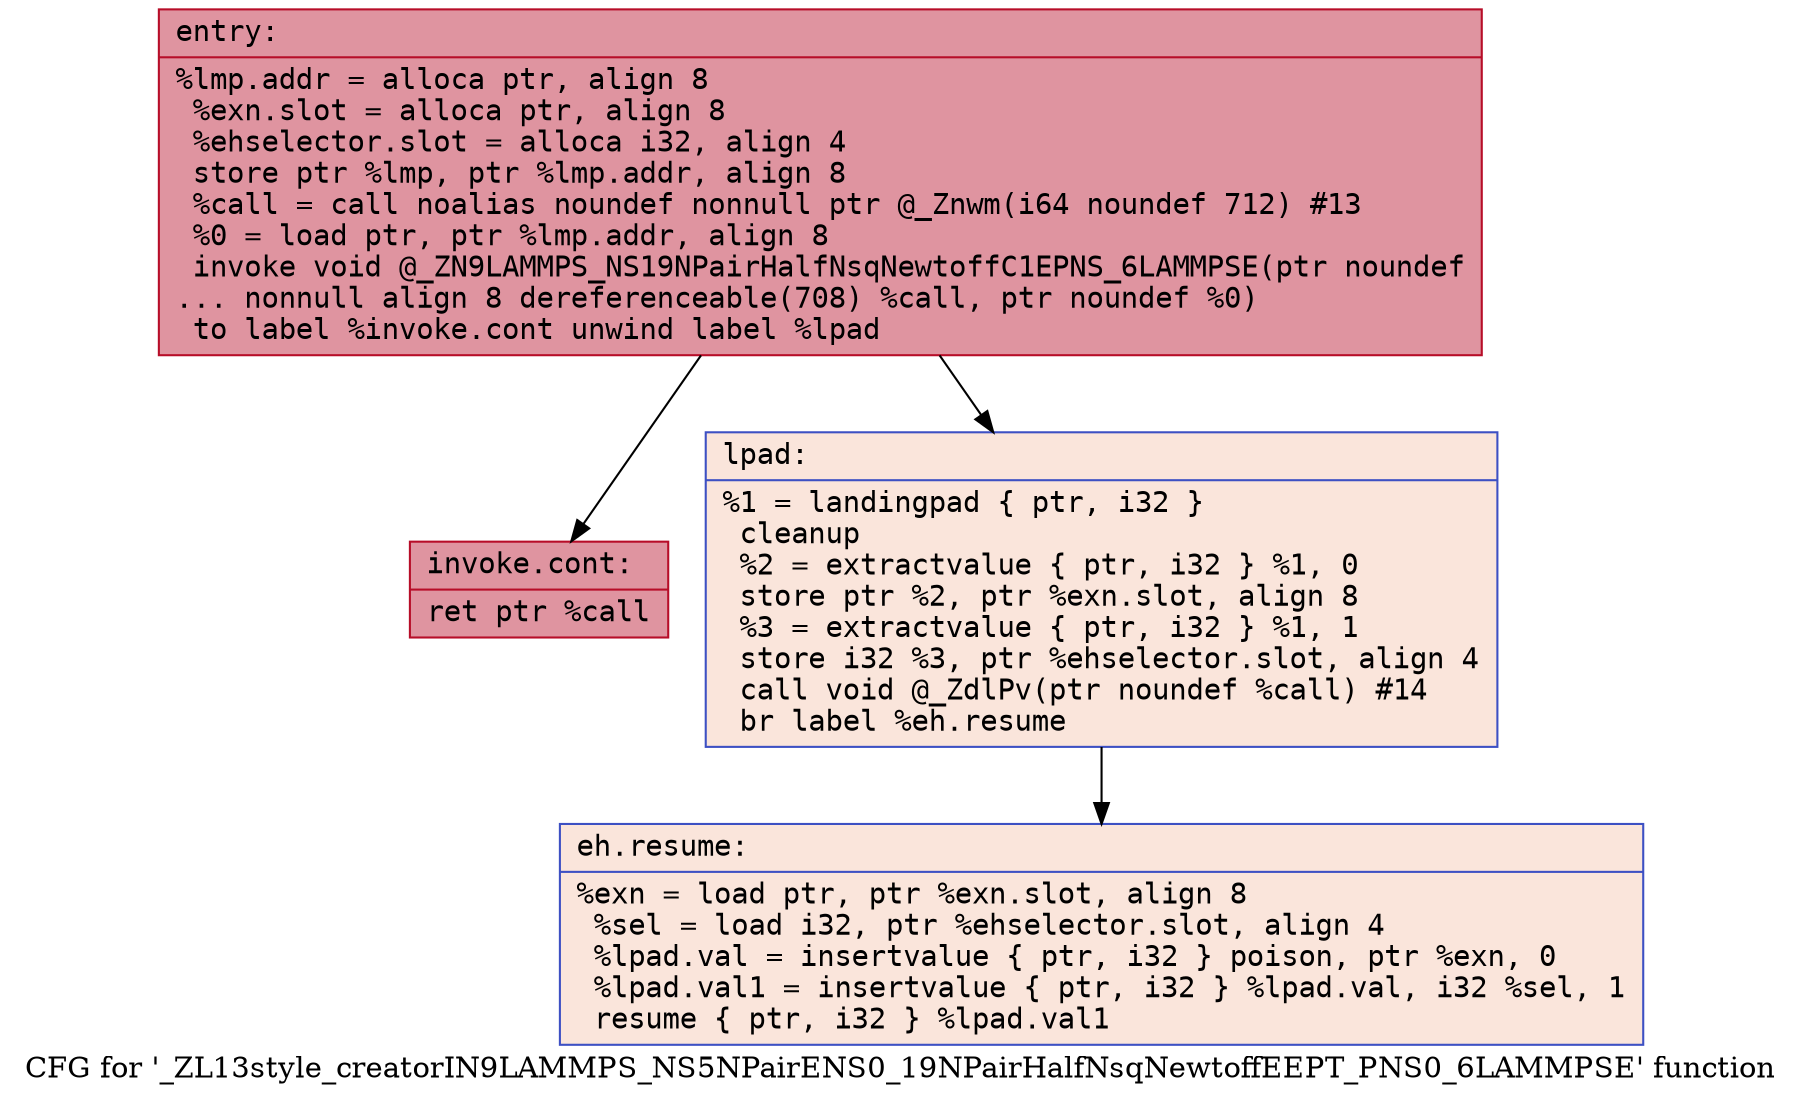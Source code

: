 digraph "CFG for '_ZL13style_creatorIN9LAMMPS_NS5NPairENS0_19NPairHalfNsqNewtoffEEPT_PNS0_6LAMMPSE' function" {
	label="CFG for '_ZL13style_creatorIN9LAMMPS_NS5NPairENS0_19NPairHalfNsqNewtoffEEPT_PNS0_6LAMMPSE' function";

	Node0x5563bdf22e80 [shape=record,color="#b70d28ff", style=filled, fillcolor="#b70d2870" fontname="Courier",label="{entry:\l|  %lmp.addr = alloca ptr, align 8\l  %exn.slot = alloca ptr, align 8\l  %ehselector.slot = alloca i32, align 4\l  store ptr %lmp, ptr %lmp.addr, align 8\l  %call = call noalias noundef nonnull ptr @_Znwm(i64 noundef 712) #13\l  %0 = load ptr, ptr %lmp.addr, align 8\l  invoke void @_ZN9LAMMPS_NS19NPairHalfNsqNewtoffC1EPNS_6LAMMPSE(ptr noundef\l... nonnull align 8 dereferenceable(708) %call, ptr noundef %0)\l          to label %invoke.cont unwind label %lpad\l}"];
	Node0x5563bdf22e80 -> Node0x5563bdf23290[tooltip="entry -> invoke.cont\nProbability 100.00%" ];
	Node0x5563bdf22e80 -> Node0x5563bdf23310[tooltip="entry -> lpad\nProbability 0.00%" ];
	Node0x5563bdf23290 [shape=record,color="#b70d28ff", style=filled, fillcolor="#b70d2870" fontname="Courier",label="{invoke.cont:\l|  ret ptr %call\l}"];
	Node0x5563bdf23310 [shape=record,color="#3d50c3ff", style=filled, fillcolor="#f4c5ad70" fontname="Courier",label="{lpad:\l|  %1 = landingpad \{ ptr, i32 \}\l          cleanup\l  %2 = extractvalue \{ ptr, i32 \} %1, 0\l  store ptr %2, ptr %exn.slot, align 8\l  %3 = extractvalue \{ ptr, i32 \} %1, 1\l  store i32 %3, ptr %ehselector.slot, align 4\l  call void @_ZdlPv(ptr noundef %call) #14\l  br label %eh.resume\l}"];
	Node0x5563bdf23310 -> Node0x5563bdf239e0[tooltip="lpad -> eh.resume\nProbability 100.00%" ];
	Node0x5563bdf239e0 [shape=record,color="#3d50c3ff", style=filled, fillcolor="#f4c5ad70" fontname="Courier",label="{eh.resume:\l|  %exn = load ptr, ptr %exn.slot, align 8\l  %sel = load i32, ptr %ehselector.slot, align 4\l  %lpad.val = insertvalue \{ ptr, i32 \} poison, ptr %exn, 0\l  %lpad.val1 = insertvalue \{ ptr, i32 \} %lpad.val, i32 %sel, 1\l  resume \{ ptr, i32 \} %lpad.val1\l}"];
}
